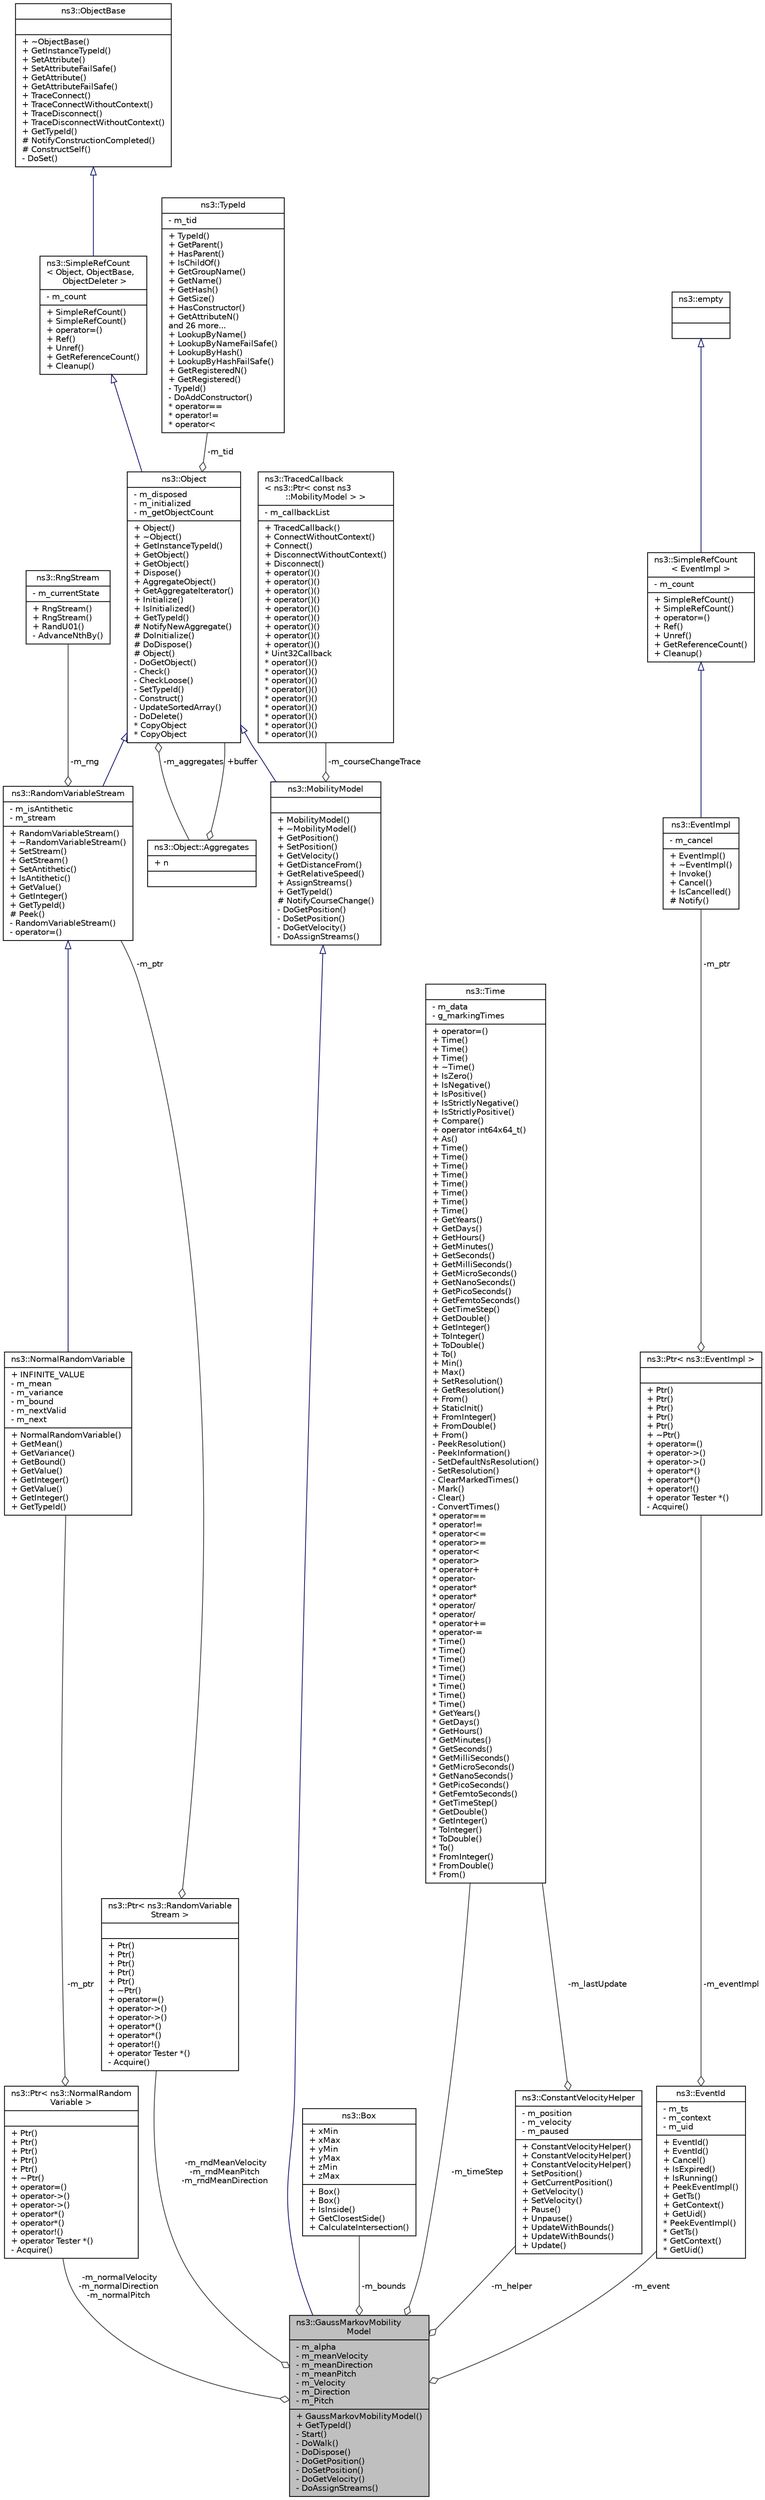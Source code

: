 digraph "ns3::GaussMarkovMobilityModel"
{
  edge [fontname="Helvetica",fontsize="10",labelfontname="Helvetica",labelfontsize="10"];
  node [fontname="Helvetica",fontsize="10",shape=record];
  Node1 [label="{ns3::GaussMarkovMobility\lModel\n|- m_alpha\l- m_meanVelocity\l- m_meanDirection\l- m_meanPitch\l- m_Velocity\l- m_Direction\l- m_Pitch\l|+ GaussMarkovMobilityModel()\l+ GetTypeId()\l- Start()\l- DoWalk()\l- DoDispose()\l- DoGetPosition()\l- DoSetPosition()\l- DoGetVelocity()\l- DoAssignStreams()\l}",height=0.2,width=0.4,color="black", fillcolor="grey75", style="filled", fontcolor="black"];
  Node2 -> Node1 [dir="back",color="midnightblue",fontsize="10",style="solid",arrowtail="onormal"];
  Node2 [label="{ns3::MobilityModel\n||+ MobilityModel()\l+ ~MobilityModel()\l+ GetPosition()\l+ SetPosition()\l+ GetVelocity()\l+ GetDistanceFrom()\l+ GetRelativeSpeed()\l+ AssignStreams()\l+ GetTypeId()\l# NotifyCourseChange()\l- DoGetPosition()\l- DoSetPosition()\l- DoGetVelocity()\l- DoAssignStreams()\l}",height=0.2,width=0.4,color="black", fillcolor="white", style="filled",URL="$d4/dc5/classns3_1_1MobilityModel.html",tooltip="Keep track of the current position and velocity of an object. "];
  Node3 -> Node2 [dir="back",color="midnightblue",fontsize="10",style="solid",arrowtail="onormal"];
  Node3 [label="{ns3::Object\n|- m_disposed\l- m_initialized\l- m_getObjectCount\l|+ Object()\l+ ~Object()\l+ GetInstanceTypeId()\l+ GetObject()\l+ GetObject()\l+ Dispose()\l+ AggregateObject()\l+ GetAggregateIterator()\l+ Initialize()\l+ IsInitialized()\l+ GetTypeId()\l# NotifyNewAggregate()\l# DoInitialize()\l# DoDispose()\l# Object()\l- DoGetObject()\l- Check()\l- CheckLoose()\l- SetTypeId()\l- Construct()\l- UpdateSortedArray()\l- DoDelete()\l* CopyObject\l* CopyObject\l}",height=0.2,width=0.4,color="black", fillcolor="white", style="filled",URL="$d9/d77/classns3_1_1Object.html",tooltip="A base class which provides memory management and object aggregation. "];
  Node4 -> Node3 [dir="back",color="midnightblue",fontsize="10",style="solid",arrowtail="onormal"];
  Node4 [label="{ns3::SimpleRefCount\l\< Object, ObjectBase,\l ObjectDeleter \>\n|- m_count\l|+ SimpleRefCount()\l+ SimpleRefCount()\l+ operator=()\l+ Ref()\l+ Unref()\l+ GetReferenceCount()\l+ Cleanup()\l}",height=0.2,width=0.4,color="black", fillcolor="white", style="filled",URL="$da/da1/classns3_1_1SimpleRefCount.html"];
  Node5 -> Node4 [dir="back",color="midnightblue",fontsize="10",style="solid",arrowtail="onormal"];
  Node5 [label="{ns3::ObjectBase\n||+ ~ObjectBase()\l+ GetInstanceTypeId()\l+ SetAttribute()\l+ SetAttributeFailSafe()\l+ GetAttribute()\l+ GetAttributeFailSafe()\l+ TraceConnect()\l+ TraceConnectWithoutContext()\l+ TraceDisconnect()\l+ TraceDisconnectWithoutContext()\l+ GetTypeId()\l# NotifyConstructionCompleted()\l# ConstructSelf()\l- DoSet()\l}",height=0.2,width=0.4,color="black", fillcolor="white", style="filled",URL="$d2/dac/classns3_1_1ObjectBase.html",tooltip="Anchor the ns-3 type and attribute system. "];
  Node6 -> Node3 [color="grey25",fontsize="10",style="solid",label=" -m_tid" ,arrowhead="odiamond"];
  Node6 [label="{ns3::TypeId\n|- m_tid\l|+ TypeId()\l+ GetParent()\l+ HasParent()\l+ IsChildOf()\l+ GetGroupName()\l+ GetName()\l+ GetHash()\l+ GetSize()\l+ HasConstructor()\l+ GetAttributeN()\land 26 more...\l+ LookupByName()\l+ LookupByNameFailSafe()\l+ LookupByHash()\l+ LookupByHashFailSafe()\l+ GetRegisteredN()\l+ GetRegistered()\l- TypeId()\l- DoAddConstructor()\l* operator==\l* operator!=\l* operator\<\l}",height=0.2,width=0.4,color="black", fillcolor="white", style="filled",URL="$d6/d11/classns3_1_1TypeId.html",tooltip="a unique identifier for an interface. "];
  Node7 -> Node3 [color="grey25",fontsize="10",style="solid",label=" -m_aggregates" ,arrowhead="odiamond"];
  Node7 [label="{ns3::Object::Aggregates\n|+ n\l|}",height=0.2,width=0.4,color="black", fillcolor="white", style="filled",URL="$d5/de9/structns3_1_1Object_1_1Aggregates.html"];
  Node3 -> Node7 [color="grey25",fontsize="10",style="solid",label=" +buffer" ,arrowhead="odiamond"];
  Node8 -> Node2 [color="grey25",fontsize="10",style="solid",label=" -m_courseChangeTrace" ,arrowhead="odiamond"];
  Node8 [label="{ns3::TracedCallback\l\< ns3::Ptr\< const ns3\l::MobilityModel \> \>\n|- m_callbackList\l|+ TracedCallback()\l+ ConnectWithoutContext()\l+ Connect()\l+ DisconnectWithoutContext()\l+ Disconnect()\l+ operator()()\l+ operator()()\l+ operator()()\l+ operator()()\l+ operator()()\l+ operator()()\l+ operator()()\l+ operator()()\l+ operator()()\l* Uint32Callback\l* operator()()\l* operator()()\l* operator()()\l* operator()()\l* operator()()\l* operator()()\l* operator()()\l* operator()()\l* operator()()\l}",height=0.2,width=0.4,color="black", fillcolor="white", style="filled",URL="$df/dec/classns3_1_1TracedCallback.html"];
  Node9 -> Node1 [color="grey25",fontsize="10",style="solid",label=" -m_bounds" ,arrowhead="odiamond"];
  Node9 [label="{ns3::Box\n|+ xMin\l+ xMax\l+ yMin\l+ yMax\l+ zMin\l+ zMax\l|+ Box()\l+ Box()\l+ IsInside()\l+ GetClosestSide()\l+ CalculateIntersection()\l}",height=0.2,width=0.4,color="black", fillcolor="white", style="filled",URL="$da/def/classns3_1_1Box.html",tooltip="a 3d box "];
  Node10 -> Node1 [color="grey25",fontsize="10",style="solid",label=" -m_helper" ,arrowhead="odiamond"];
  Node10 [label="{ns3::ConstantVelocityHelper\n|- m_position\l- m_velocity\l- m_paused\l|+ ConstantVelocityHelper()\l+ ConstantVelocityHelper()\l+ ConstantVelocityHelper()\l+ SetPosition()\l+ GetCurrentPosition()\l+ GetVelocity()\l+ SetVelocity()\l+ Pause()\l+ Unpause()\l+ UpdateWithBounds()\l+ UpdateWithBounds()\l+ Update()\l}",height=0.2,width=0.4,color="black", fillcolor="white", style="filled",URL="$db/d45/classns3_1_1ConstantVelocityHelper.html",tooltip="Utility class used to move node with constant velocity. "];
  Node11 -> Node10 [color="grey25",fontsize="10",style="solid",label=" -m_lastUpdate" ,arrowhead="odiamond"];
  Node11 [label="{ns3::Time\n|- m_data\l- g_markingTimes\l|+ operator=()\l+ Time()\l+ Time()\l+ Time()\l+ ~Time()\l+ IsZero()\l+ IsNegative()\l+ IsPositive()\l+ IsStrictlyNegative()\l+ IsStrictlyPositive()\l+ Compare()\l+ operator int64x64_t()\l+ As()\l+ Time()\l+ Time()\l+ Time()\l+ Time()\l+ Time()\l+ Time()\l+ Time()\l+ Time()\l+ GetYears()\l+ GetDays()\l+ GetHours()\l+ GetMinutes()\l+ GetSeconds()\l+ GetMilliSeconds()\l+ GetMicroSeconds()\l+ GetNanoSeconds()\l+ GetPicoSeconds()\l+ GetFemtoSeconds()\l+ GetTimeStep()\l+ GetDouble()\l+ GetInteger()\l+ ToInteger()\l+ ToDouble()\l+ To()\l+ Min()\l+ Max()\l+ SetResolution()\l+ GetResolution()\l+ From()\l+ StaticInit()\l+ FromInteger()\l+ FromDouble()\l+ From()\l- PeekResolution()\l- PeekInformation()\l- SetDefaultNsResolution()\l- SetResolution()\l- ClearMarkedTimes()\l- Mark()\l- Clear()\l- ConvertTimes()\l* operator==\l* operator!=\l* operator\<=\l* operator\>=\l* operator\<\l* operator\>\l* operator+\l* operator-\l* operator*\l* operator*\l* operator/\l* operator/\l* operator+=\l* operator-=\l* Time()\l* Time()\l* Time()\l* Time()\l* Time()\l* Time()\l* Time()\l* Time()\l* GetYears()\l* GetDays()\l* GetHours()\l* GetMinutes()\l* GetSeconds()\l* GetMilliSeconds()\l* GetMicroSeconds()\l* GetNanoSeconds()\l* GetPicoSeconds()\l* GetFemtoSeconds()\l* GetTimeStep()\l* GetDouble()\l* GetInteger()\l* ToInteger()\l* ToDouble()\l* To()\l* FromInteger()\l* FromDouble()\l* From()\l}",height=0.2,width=0.4,color="black", fillcolor="white", style="filled",URL="$dc/d04/classns3_1_1Time.html",tooltip="Simulation virtual time values and global simulation resolution. "];
  Node12 -> Node1 [color="grey25",fontsize="10",style="solid",label=" -m_event" ,arrowhead="odiamond"];
  Node12 [label="{ns3::EventId\n|- m_ts\l- m_context\l- m_uid\l|+ EventId()\l+ EventId()\l+ Cancel()\l+ IsExpired()\l+ IsRunning()\l+ PeekEventImpl()\l+ GetTs()\l+ GetContext()\l+ GetUid()\l* PeekEventImpl()\l* GetTs()\l* GetContext()\l* GetUid()\l}",height=0.2,width=0.4,color="black", fillcolor="white", style="filled",URL="$d1/df8/classns3_1_1EventId.html",tooltip="An identifier for simulation events. "];
  Node13 -> Node12 [color="grey25",fontsize="10",style="solid",label=" -m_eventImpl" ,arrowhead="odiamond"];
  Node13 [label="{ns3::Ptr\< ns3::EventImpl \>\n||+ Ptr()\l+ Ptr()\l+ Ptr()\l+ Ptr()\l+ Ptr()\l+ ~Ptr()\l+ operator=()\l+ operator-\>()\l+ operator-\>()\l+ operator*()\l+ operator*()\l+ operator!()\l+ operator Tester *()\l- Acquire()\l}",height=0.2,width=0.4,color="black", fillcolor="white", style="filled",URL="$dc/d90/classns3_1_1Ptr.html"];
  Node14 -> Node13 [color="grey25",fontsize="10",style="solid",label=" -m_ptr" ,arrowhead="odiamond"];
  Node14 [label="{ns3::EventImpl\n|- m_cancel\l|+ EventImpl()\l+ ~EventImpl()\l+ Invoke()\l+ Cancel()\l+ IsCancelled()\l# Notify()\l}",height=0.2,width=0.4,color="black", fillcolor="white", style="filled",URL="$da/def/classns3_1_1EventImpl.html",tooltip="A simulation event. "];
  Node15 -> Node14 [dir="back",color="midnightblue",fontsize="10",style="solid",arrowtail="onormal"];
  Node15 [label="{ns3::SimpleRefCount\l\< EventImpl \>\n|- m_count\l|+ SimpleRefCount()\l+ SimpleRefCount()\l+ operator=()\l+ Ref()\l+ Unref()\l+ GetReferenceCount()\l+ Cleanup()\l}",height=0.2,width=0.4,color="black", fillcolor="white", style="filled",URL="$da/da1/classns3_1_1SimpleRefCount.html"];
  Node16 -> Node15 [dir="back",color="midnightblue",fontsize="10",style="solid",arrowtail="onormal"];
  Node16 [label="{ns3::empty\n||}",height=0.2,width=0.4,color="black", fillcolor="white", style="filled",URL="$d9/d6a/classns3_1_1empty.html",tooltip="make Callback use a separate empty type "];
  Node17 -> Node1 [color="grey25",fontsize="10",style="solid",label=" -m_normalVelocity\n-m_normalDirection\n-m_normalPitch" ,arrowhead="odiamond"];
  Node17 [label="{ns3::Ptr\< ns3::NormalRandom\lVariable \>\n||+ Ptr()\l+ Ptr()\l+ Ptr()\l+ Ptr()\l+ Ptr()\l+ ~Ptr()\l+ operator=()\l+ operator-\>()\l+ operator-\>()\l+ operator*()\l+ operator*()\l+ operator!()\l+ operator Tester *()\l- Acquire()\l}",height=0.2,width=0.4,color="black", fillcolor="white", style="filled",URL="$dc/d90/classns3_1_1Ptr.html"];
  Node18 -> Node17 [color="grey25",fontsize="10",style="solid",label=" -m_ptr" ,arrowhead="odiamond"];
  Node18 [label="{ns3::NormalRandomVariable\n|+ INFINITE_VALUE\l- m_mean\l- m_variance\l- m_bound\l- m_nextValid\l- m_next\l|+ NormalRandomVariable()\l+ GetMean()\l+ GetVariance()\l+ GetBound()\l+ GetValue()\l+ GetInteger()\l+ GetValue()\l+ GetInteger()\l+ GetTypeId()\l}",height=0.2,width=0.4,color="black", fillcolor="white", style="filled",URL="$d7/d87/classns3_1_1NormalRandomVariable.html",tooltip="The normal (Gaussian) distribution Random Number Generator (RNG) that allows stream numbers to be set..."];
  Node19 -> Node18 [dir="back",color="midnightblue",fontsize="10",style="solid",arrowtail="onormal"];
  Node19 [label="{ns3::RandomVariableStream\n|- m_isAntithetic\l- m_stream\l|+ RandomVariableStream()\l+ ~RandomVariableStream()\l+ SetStream()\l+ GetStream()\l+ SetAntithetic()\l+ IsAntithetic()\l+ GetValue()\l+ GetInteger()\l+ GetTypeId()\l# Peek()\l- RandomVariableStream()\l- operator=()\l}",height=0.2,width=0.4,color="black", fillcolor="white", style="filled",URL="$dc/daa/classns3_1_1RandomVariableStream.html",tooltip="The basic uniform Random Number Generator (RNG). "];
  Node3 -> Node19 [dir="back",color="midnightblue",fontsize="10",style="solid",arrowtail="onormal"];
  Node20 -> Node19 [color="grey25",fontsize="10",style="solid",label=" -m_rng" ,arrowhead="odiamond"];
  Node20 [label="{ns3::RngStream\n|- m_currentState\l|+ RngStream()\l+ RngStream()\l+ RandU01()\l- AdvanceNthBy()\l}",height=0.2,width=0.4,color="black", fillcolor="white", style="filled",URL="$da/d35/classns3_1_1RngStream.html",tooltip="Combined Multiple-Recursive Generator MRG32k3a. "];
  Node11 -> Node1 [color="grey25",fontsize="10",style="solid",label=" -m_timeStep" ,arrowhead="odiamond"];
  Node21 -> Node1 [color="grey25",fontsize="10",style="solid",label=" -m_rndMeanVelocity\n-m_rndMeanPitch\n-m_rndMeanDirection" ,arrowhead="odiamond"];
  Node21 [label="{ns3::Ptr\< ns3::RandomVariable\lStream \>\n||+ Ptr()\l+ Ptr()\l+ Ptr()\l+ Ptr()\l+ Ptr()\l+ ~Ptr()\l+ operator=()\l+ operator-\>()\l+ operator-\>()\l+ operator*()\l+ operator*()\l+ operator!()\l+ operator Tester *()\l- Acquire()\l}",height=0.2,width=0.4,color="black", fillcolor="white", style="filled",URL="$dc/d90/classns3_1_1Ptr.html"];
  Node19 -> Node21 [color="grey25",fontsize="10",style="solid",label=" -m_ptr" ,arrowhead="odiamond"];
}
